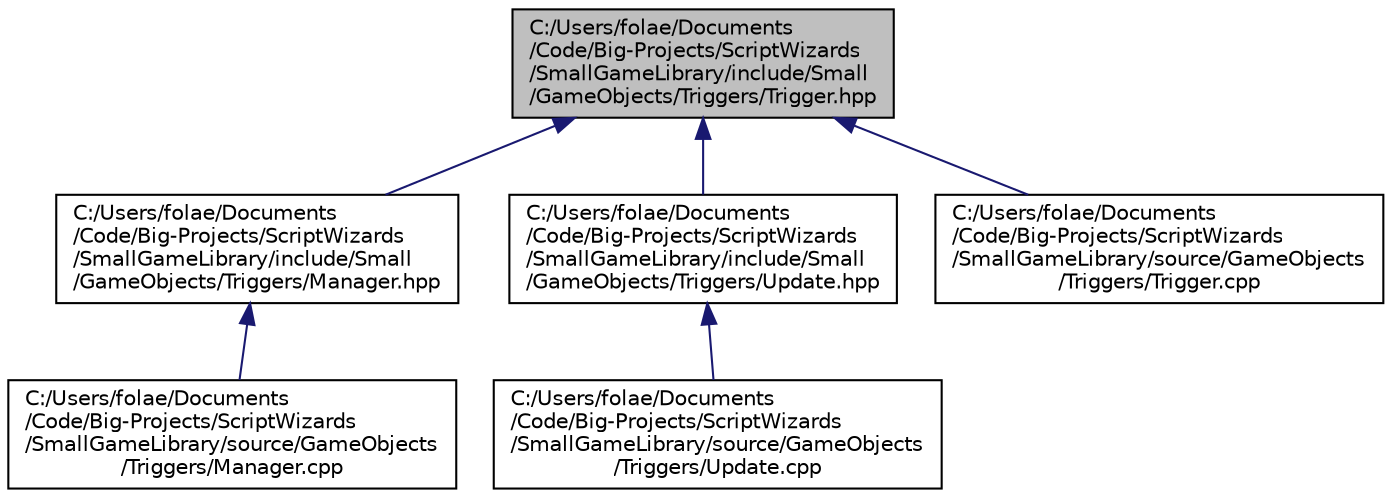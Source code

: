 digraph "C:/Users/folae/Documents/Code/Big-Projects/ScriptWizards/SmallGameLibrary/include/Small/GameObjects/Triggers/Trigger.hpp"
{
 // INTERACTIVE_SVG=YES
 // LATEX_PDF_SIZE
  edge [fontname="Helvetica",fontsize="10",labelfontname="Helvetica",labelfontsize="10"];
  node [fontname="Helvetica",fontsize="10",shape=record];
  Node1 [label="C:/Users/folae/Documents\l/Code/Big-Projects/ScriptWizards\l/SmallGameLibrary/include/Small\l/GameObjects/Triggers/Trigger.hpp",height=0.2,width=0.4,color="black", fillcolor="grey75", style="filled", fontcolor="black",tooltip="Define a base trigger class."];
  Node1 -> Node2 [dir="back",color="midnightblue",fontsize="10",style="solid",fontname="Helvetica"];
  Node2 [label="C:/Users/folae/Documents\l/Code/Big-Projects/ScriptWizards\l/SmallGameLibrary/include/Small\l/GameObjects/Triggers/Manager.hpp",height=0.2,width=0.4,color="black", fillcolor="white", style="filled",URL="$de/d53/Triggers_2Manager_8hpp.html",tooltip="Handle triggers and destroy them when needed."];
  Node2 -> Node3 [dir="back",color="midnightblue",fontsize="10",style="solid",fontname="Helvetica"];
  Node3 [label="C:/Users/folae/Documents\l/Code/Big-Projects/ScriptWizards\l/SmallGameLibrary/source/GameObjects\l/Triggers/Manager.cpp",height=0.2,width=0.4,color="black", fillcolor="white", style="filled",URL="$df/de9/Manager_8cpp.html",tooltip=" "];
  Node1 -> Node4 [dir="back",color="midnightblue",fontsize="10",style="solid",fontname="Helvetica"];
  Node4 [label="C:/Users/folae/Documents\l/Code/Big-Projects/ScriptWizards\l/SmallGameLibrary/include/Small\l/GameObjects/Triggers/Update.hpp",height=0.2,width=0.4,color="black", fillcolor="white", style="filled",URL="$d0/d93/Update_8hpp.html",tooltip="A basic update trigger, executed when a delta of time is reached."];
  Node4 -> Node5 [dir="back",color="midnightblue",fontsize="10",style="solid",fontname="Helvetica"];
  Node5 [label="C:/Users/folae/Documents\l/Code/Big-Projects/ScriptWizards\l/SmallGameLibrary/source/GameObjects\l/Triggers/Update.cpp",height=0.2,width=0.4,color="black", fillcolor="white", style="filled",URL="$de/d65/Update_8cpp.html",tooltip=" "];
  Node1 -> Node6 [dir="back",color="midnightblue",fontsize="10",style="solid",fontname="Helvetica"];
  Node6 [label="C:/Users/folae/Documents\l/Code/Big-Projects/ScriptWizards\l/SmallGameLibrary/source/GameObjects\l/Triggers/Trigger.cpp",height=0.2,width=0.4,color="black", fillcolor="white", style="filled",URL="$db/d9a/Trigger_8cpp.html",tooltip=" "];
}

